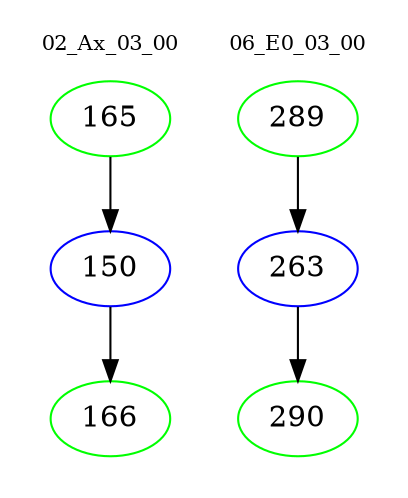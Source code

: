 digraph{
subgraph cluster_0 {
color = white
label = "02_Ax_03_00";
fontsize=10;
T0_165 [label="165", color="green"]
T0_165 -> T0_150 [color="black"]
T0_150 [label="150", color="blue"]
T0_150 -> T0_166 [color="black"]
T0_166 [label="166", color="green"]
}
subgraph cluster_1 {
color = white
label = "06_E0_03_00";
fontsize=10;
T1_289 [label="289", color="green"]
T1_289 -> T1_263 [color="black"]
T1_263 [label="263", color="blue"]
T1_263 -> T1_290 [color="black"]
T1_290 [label="290", color="green"]
}
}
